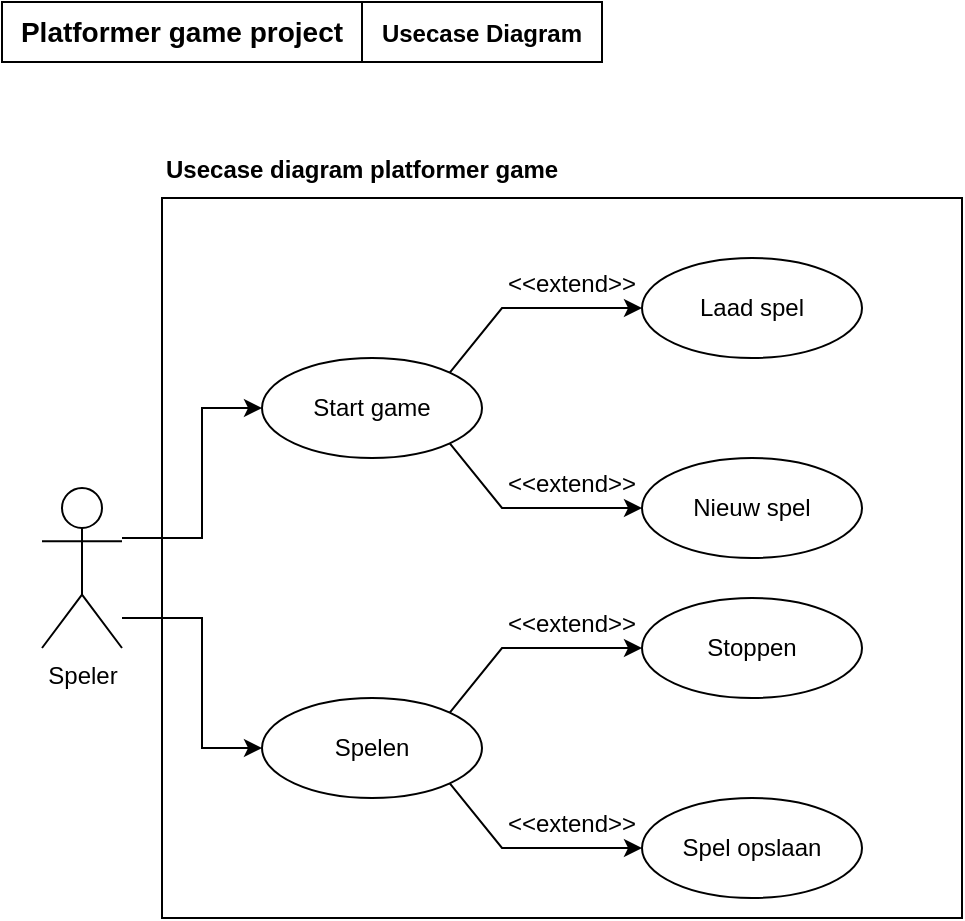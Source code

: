 <mxfile version="24.8.4" pages="2">
  <diagram name="UsecaseDiagram" id="0C-8UkO5QC9ZyL5Qz3lh">
    <mxGraphModel dx="1290" dy="2903" grid="1" gridSize="10" guides="1" tooltips="1" connect="1" arrows="1" fold="1" page="1" pageScale="1" pageWidth="827" pageHeight="1169" math="0" shadow="0">
      <root>
        <mxCell id="0" />
        <mxCell id="1" parent="0" />
        <mxCell id="J6PQFJ2LPzravVnVTxm_-1" value="" style="rounded=0;whiteSpace=wrap;html=1;" vertex="1" parent="1">
          <mxGeometry x="80" y="-2240" width="400" height="360" as="geometry" />
        </mxCell>
        <mxCell id="J6PQFJ2LPzravVnVTxm_-75" style="edgeStyle=orthogonalEdgeStyle;rounded=0;orthogonalLoop=1;jettySize=auto;html=1;entryX=0;entryY=0.5;entryDx=0;entryDy=0;" edge="1" parent="1" source="J6PQFJ2LPzravVnVTxm_-6" target="J6PQFJ2LPzravVnVTxm_-59">
          <mxGeometry relative="1" as="geometry">
            <Array as="points">
              <mxPoint x="100" y="-2070" />
              <mxPoint x="100" y="-2135" />
            </Array>
          </mxGeometry>
        </mxCell>
        <mxCell id="J6PQFJ2LPzravVnVTxm_-76" style="edgeStyle=orthogonalEdgeStyle;rounded=0;orthogonalLoop=1;jettySize=auto;html=1;entryX=0;entryY=0.5;entryDx=0;entryDy=0;" edge="1" parent="1" source="J6PQFJ2LPzravVnVTxm_-6" target="J6PQFJ2LPzravVnVTxm_-60">
          <mxGeometry relative="1" as="geometry">
            <Array as="points">
              <mxPoint x="100" y="-2030" />
              <mxPoint x="100" y="-1965" />
            </Array>
          </mxGeometry>
        </mxCell>
        <mxCell id="J6PQFJ2LPzravVnVTxm_-6" value="Speler" style="shape=umlActor;verticalLabelPosition=bottom;verticalAlign=top;html=1;outlineConnect=0;" vertex="1" parent="1">
          <mxGeometry x="20" y="-2095" width="40" height="80" as="geometry" />
        </mxCell>
        <mxCell id="J6PQFJ2LPzravVnVTxm_-52" value="Platformer game project" style="text;html=1;align=center;verticalAlign=middle;whiteSpace=wrap;rounded=0;fontStyle=1;fontSize=14;fillColor=default;strokeColor=default;perimeterSpacing=0;" vertex="1" parent="1">
          <mxGeometry y="-2338" width="180" height="30" as="geometry" />
        </mxCell>
        <mxCell id="J6PQFJ2LPzravVnVTxm_-53" value="&lt;font style=&quot;font-size: 12px;&quot;&gt;Usecase Diagram&lt;/font&gt;" style="text;html=1;align=center;verticalAlign=middle;whiteSpace=wrap;rounded=0;fontStyle=1;fontSize=14;fillColor=default;strokeColor=default;" vertex="1" parent="1">
          <mxGeometry x="180" y="-2338" width="120" height="30" as="geometry" />
        </mxCell>
        <mxCell id="J6PQFJ2LPzravVnVTxm_-54" value="&lt;font style=&quot;font-size: 12px;&quot;&gt;Usecase diagram platformer game&lt;/font&gt;" style="text;html=1;align=left;verticalAlign=middle;whiteSpace=wrap;rounded=0;fontStyle=1;fontSize=14;" vertex="1" parent="1">
          <mxGeometry x="80" y="-2270" width="300" height="30" as="geometry" />
        </mxCell>
        <mxCell id="J6PQFJ2LPzravVnVTxm_-58" value="&amp;lt;&amp;lt;extend&amp;gt;&amp;gt;" style="text;html=1;align=center;verticalAlign=middle;whiteSpace=wrap;rounded=0;" vertex="1" parent="1">
          <mxGeometry x="260" y="-2210" width="50" height="25" as="geometry" />
        </mxCell>
        <mxCell id="J6PQFJ2LPzravVnVTxm_-68" style="rounded=0;orthogonalLoop=1;jettySize=auto;html=1;exitX=1;exitY=1;exitDx=0;exitDy=0;entryX=0;entryY=0.5;entryDx=0;entryDy=0;" edge="1" parent="1" source="J6PQFJ2LPzravVnVTxm_-59" target="J6PQFJ2LPzravVnVTxm_-64">
          <mxGeometry relative="1" as="geometry">
            <Array as="points">
              <mxPoint x="250" y="-2085" />
            </Array>
          </mxGeometry>
        </mxCell>
        <mxCell id="J6PQFJ2LPzravVnVTxm_-69" style="rounded=0;orthogonalLoop=1;jettySize=auto;html=1;exitX=1;exitY=0;exitDx=0;exitDy=0;entryX=0;entryY=0.5;entryDx=0;entryDy=0;" edge="1" parent="1" source="J6PQFJ2LPzravVnVTxm_-59" target="J6PQFJ2LPzravVnVTxm_-63">
          <mxGeometry relative="1" as="geometry">
            <Array as="points">
              <mxPoint x="250" y="-2185" />
            </Array>
          </mxGeometry>
        </mxCell>
        <mxCell id="J6PQFJ2LPzravVnVTxm_-59" value="Start game" style="ellipse;whiteSpace=wrap;html=1;" vertex="1" parent="1">
          <mxGeometry x="130" y="-2160" width="110" height="50" as="geometry" />
        </mxCell>
        <mxCell id="J6PQFJ2LPzravVnVTxm_-70" style="rounded=0;orthogonalLoop=1;jettySize=auto;html=1;exitX=1;exitY=1;exitDx=0;exitDy=0;entryX=0;entryY=0.5;entryDx=0;entryDy=0;" edge="1" parent="1" source="J6PQFJ2LPzravVnVTxm_-60" target="J6PQFJ2LPzravVnVTxm_-65">
          <mxGeometry relative="1" as="geometry">
            <Array as="points">
              <mxPoint x="250" y="-1915" />
            </Array>
          </mxGeometry>
        </mxCell>
        <mxCell id="J6PQFJ2LPzravVnVTxm_-71" style="rounded=0;orthogonalLoop=1;jettySize=auto;html=1;exitX=1;exitY=0;exitDx=0;exitDy=0;entryX=0;entryY=0.5;entryDx=0;entryDy=0;" edge="1" parent="1" source="J6PQFJ2LPzravVnVTxm_-60" target="J6PQFJ2LPzravVnVTxm_-62">
          <mxGeometry relative="1" as="geometry">
            <Array as="points">
              <mxPoint x="250" y="-2015" />
            </Array>
          </mxGeometry>
        </mxCell>
        <mxCell id="J6PQFJ2LPzravVnVTxm_-60" value="Spelen" style="ellipse;whiteSpace=wrap;html=1;" vertex="1" parent="1">
          <mxGeometry x="130" y="-1990" width="110" height="50" as="geometry" />
        </mxCell>
        <mxCell id="J6PQFJ2LPzravVnVTxm_-62" value="Stoppen" style="ellipse;whiteSpace=wrap;html=1;" vertex="1" parent="1">
          <mxGeometry x="320" y="-2040" width="110" height="50" as="geometry" />
        </mxCell>
        <mxCell id="J6PQFJ2LPzravVnVTxm_-63" value="Laad spel" style="ellipse;whiteSpace=wrap;html=1;" vertex="1" parent="1">
          <mxGeometry x="320" y="-2210" width="110" height="50" as="geometry" />
        </mxCell>
        <mxCell id="J6PQFJ2LPzravVnVTxm_-64" value="Nieuw spel" style="ellipse;whiteSpace=wrap;html=1;" vertex="1" parent="1">
          <mxGeometry x="320" y="-2110" width="110" height="50" as="geometry" />
        </mxCell>
        <mxCell id="J6PQFJ2LPzravVnVTxm_-65" value="Spel opslaan" style="ellipse;whiteSpace=wrap;html=1;" vertex="1" parent="1">
          <mxGeometry x="320" y="-1940" width="110" height="50" as="geometry" />
        </mxCell>
        <mxCell id="J6PQFJ2LPzravVnVTxm_-72" value="&amp;lt;&amp;lt;extend&amp;gt;&amp;gt;" style="text;html=1;align=center;verticalAlign=middle;whiteSpace=wrap;rounded=0;" vertex="1" parent="1">
          <mxGeometry x="260" y="-2110" width="50" height="25" as="geometry" />
        </mxCell>
        <mxCell id="J6PQFJ2LPzravVnVTxm_-73" value="&amp;lt;&amp;lt;extend&amp;gt;&amp;gt;" style="text;html=1;align=center;verticalAlign=middle;whiteSpace=wrap;rounded=0;" vertex="1" parent="1">
          <mxGeometry x="260" y="-2040" width="50" height="25" as="geometry" />
        </mxCell>
        <mxCell id="J6PQFJ2LPzravVnVTxm_-74" value="&amp;lt;&amp;lt;extend&amp;gt;&amp;gt;" style="text;html=1;align=center;verticalAlign=middle;whiteSpace=wrap;rounded=0;" vertex="1" parent="1">
          <mxGeometry x="260" y="-1940" width="50" height="25" as="geometry" />
        </mxCell>
      </root>
    </mxGraphModel>
  </diagram>
  <diagram id="g_li9Dois_ekMk0s-3rs" name="Pagina-2">
    <mxGraphModel dx="223" dy="-604" grid="1" gridSize="10" guides="1" tooltips="1" connect="1" arrows="1" fold="1" page="1" pageScale="1" pageWidth="827" pageHeight="1169" math="0" shadow="0">
      <root>
        <mxCell id="0" />
        <mxCell id="1" parent="0" />
        <mxCell id="teiZ0FNp1XoXy33c_cTM-1" value="Speler" style="swimlane;whiteSpace=wrap;html=1;resizable=1;collapsible=0;fillColor=#97D077;" vertex="1" parent="1">
          <mxGeometry x="880" y="1280" width="240" height="740" as="geometry" />
        </mxCell>
        <mxCell id="teiZ0FNp1XoXy33c_cTM-2" style="edgeStyle=orthogonalEdgeStyle;rounded=0;orthogonalLoop=1;jettySize=auto;html=1;exitX=0.5;exitY=1;exitDx=0;exitDy=0;entryX=0.5;entryY=0;entryDx=0;entryDy=0;" edge="1" parent="teiZ0FNp1XoXy33c_cTM-1" source="teiZ0FNp1XoXy33c_cTM-3" target="teiZ0FNp1XoXy33c_cTM-4">
          <mxGeometry relative="1" as="geometry" />
        </mxCell>
        <mxCell id="teiZ0FNp1XoXy33c_cTM-3" value="" style="ellipse;shape=startState;fillColor=#000000;strokeColor=none;" vertex="1" parent="teiZ0FNp1XoXy33c_cTM-1">
          <mxGeometry x="85" y="30" width="30" height="30" as="geometry" />
        </mxCell>
        <mxCell id="teiZ0FNp1XoXy33c_cTM-4" value="Spel starten" style="" vertex="1" parent="teiZ0FNp1XoXy33c_cTM-1">
          <mxGeometry x="40" y="80" width="120" height="30" as="geometry" />
        </mxCell>
        <mxCell id="teiZ0FNp1XoXy33c_cTM-124" style="edgeStyle=orthogonalEdgeStyle;rounded=0;orthogonalLoop=1;jettySize=auto;html=1;exitX=0.5;exitY=1;exitDx=0;exitDy=0;entryX=0.5;entryY=0;entryDx=0;entryDy=0;" edge="1" parent="teiZ0FNp1XoXy33c_cTM-1" source="teiZ0FNp1XoXy33c_cTM-87" target="teiZ0FNp1XoXy33c_cTM-99">
          <mxGeometry relative="1" as="geometry" />
        </mxCell>
        <mxCell id="teiZ0FNp1XoXy33c_cTM-87" value="Kies &#xa;continue playing" style="" vertex="1" parent="teiZ0FNp1XoXy33c_cTM-1">
          <mxGeometry x="10" y="370" width="100" height="40" as="geometry" />
        </mxCell>
        <mxCell id="teiZ0FNp1XoXy33c_cTM-125" style="edgeStyle=orthogonalEdgeStyle;rounded=0;orthogonalLoop=1;jettySize=auto;html=1;exitX=0.5;exitY=1;exitDx=0;exitDy=0;entryX=0.5;entryY=0;entryDx=0;entryDy=0;" edge="1" parent="teiZ0FNp1XoXy33c_cTM-1" source="teiZ0FNp1XoXy33c_cTM-88" target="teiZ0FNp1XoXy33c_cTM-123">
          <mxGeometry relative="1" as="geometry" />
        </mxCell>
        <mxCell id="teiZ0FNp1XoXy33c_cTM-88" value="Kies new game" style="" vertex="1" parent="teiZ0FNp1XoXy33c_cTM-1">
          <mxGeometry x="130" y="370" width="100" height="40" as="geometry" />
        </mxCell>
        <mxCell id="teiZ0FNp1XoXy33c_cTM-130" style="edgeStyle=orthogonalEdgeStyle;rounded=0;orthogonalLoop=1;jettySize=auto;html=1;exitX=0.5;exitY=1;exitDx=0;exitDy=0;entryX=0.5;entryY=0;entryDx=0;entryDy=0;" edge="1" parent="teiZ0FNp1XoXy33c_cTM-1" source="teiZ0FNp1XoXy33c_cTM-89" target="teiZ0FNp1XoXy33c_cTM-90">
          <mxGeometry relative="1" as="geometry" />
        </mxCell>
        <mxCell id="teiZ0FNp1XoXy33c_cTM-89" value="Speel" style="" vertex="1" parent="teiZ0FNp1XoXy33c_cTM-1">
          <mxGeometry x="60" y="540" width="120" height="30" as="geometry" />
        </mxCell>
        <mxCell id="teiZ0FNp1XoXy33c_cTM-90" value="Stop spel" style="" vertex="1" parent="teiZ0FNp1XoXy33c_cTM-1">
          <mxGeometry x="60" y="590" width="120" height="30" as="geometry" />
        </mxCell>
        <mxCell id="teiZ0FNp1XoXy33c_cTM-127" style="edgeStyle=orthogonalEdgeStyle;rounded=0;orthogonalLoop=1;jettySize=auto;html=1;exitX=0.5;exitY=1;exitDx=0;exitDy=0;entryX=0.25;entryY=0;entryDx=0;entryDy=0;" edge="1" parent="teiZ0FNp1XoXy33c_cTM-1" source="teiZ0FNp1XoXy33c_cTM-99" target="teiZ0FNp1XoXy33c_cTM-126">
          <mxGeometry relative="1" as="geometry" />
        </mxCell>
        <mxCell id="teiZ0FNp1XoXy33c_cTM-99" value="Laad opgeslagen &#xa;level" style="" vertex="1" parent="teiZ0FNp1XoXy33c_cTM-1">
          <mxGeometry x="10" y="430" width="100" height="40" as="geometry" />
        </mxCell>
        <mxCell id="teiZ0FNp1XoXy33c_cTM-128" style="edgeStyle=orthogonalEdgeStyle;rounded=0;orthogonalLoop=1;jettySize=auto;html=1;exitX=0.5;exitY=1;exitDx=0;exitDy=0;entryX=0.75;entryY=0;entryDx=0;entryDy=0;" edge="1" parent="teiZ0FNp1XoXy33c_cTM-1" source="teiZ0FNp1XoXy33c_cTM-123" target="teiZ0FNp1XoXy33c_cTM-126">
          <mxGeometry relative="1" as="geometry" />
        </mxCell>
        <mxCell id="teiZ0FNp1XoXy33c_cTM-123" value="Laad eerste level" style="" vertex="1" parent="teiZ0FNp1XoXy33c_cTM-1">
          <mxGeometry x="130" y="430" width="100" height="40" as="geometry" />
        </mxCell>
        <mxCell id="teiZ0FNp1XoXy33c_cTM-129" style="edgeStyle=orthogonalEdgeStyle;rounded=0;orthogonalLoop=1;jettySize=auto;html=1;exitX=0.5;exitY=1;exitDx=0;exitDy=0;entryX=0.5;entryY=0;entryDx=0;entryDy=0;" edge="1" parent="teiZ0FNp1XoXy33c_cTM-1" source="teiZ0FNp1XoXy33c_cTM-126" target="teiZ0FNp1XoXy33c_cTM-89">
          <mxGeometry relative="1" as="geometry" />
        </mxCell>
        <mxCell id="teiZ0FNp1XoXy33c_cTM-126" value="" style="rounded=0;whiteSpace=wrap;html=1;fillColor=#000000;" vertex="1" parent="teiZ0FNp1XoXy33c_cTM-1">
          <mxGeometry x="60" y="510" width="120" height="10" as="geometry" />
        </mxCell>
        <mxCell id="teiZ0FNp1XoXy33c_cTM-133" style="edgeStyle=orthogonalEdgeStyle;rounded=0;orthogonalLoop=1;jettySize=auto;html=1;exitX=0.5;exitY=1;exitDx=0;exitDy=0;entryX=0.5;entryY=0;entryDx=0;entryDy=0;" edge="1" parent="teiZ0FNp1XoXy33c_cTM-1" source="teiZ0FNp1XoXy33c_cTM-131" target="teiZ0FNp1XoXy33c_cTM-65">
          <mxGeometry relative="1" as="geometry" />
        </mxCell>
        <mxCell id="teiZ0FNp1XoXy33c_cTM-131" value="Sla spel gegevens op" style="" vertex="1" parent="teiZ0FNp1XoXy33c_cTM-1">
          <mxGeometry x="301" y="630" width="120" height="30" as="geometry" />
        </mxCell>
        <mxCell id="teiZ0FNp1XoXy33c_cTM-65" value="" style="ellipse;shape=startState;fillColor=#000000;strokeColor=none;" vertex="1" parent="teiZ0FNp1XoXy33c_cTM-1">
          <mxGeometry x="346" y="690" width="30" height="30" as="geometry" />
        </mxCell>
        <mxCell id="teiZ0FNp1XoXy33c_cTM-132" style="edgeStyle=orthogonalEdgeStyle;rounded=0;orthogonalLoop=1;jettySize=auto;html=1;exitX=1;exitY=0.5;exitDx=0;exitDy=0;entryX=0.5;entryY=0;entryDx=0;entryDy=0;" edge="1" parent="teiZ0FNp1XoXy33c_cTM-1" source="teiZ0FNp1XoXy33c_cTM-90" target="teiZ0FNp1XoXy33c_cTM-131">
          <mxGeometry relative="1" as="geometry" />
        </mxCell>
        <mxCell id="teiZ0FNp1XoXy33c_cTM-74" value="&lt;font color=&quot;#000000&quot;&gt;Spel&lt;/font&gt;" style="swimlane;whiteSpace=wrap;html=1;resizable=1;collapsible=0;fillColor=#97D077;strokeColor=#000000;fontColor=#ffffff;" vertex="1" parent="1">
          <mxGeometry x="1121" y="1280" width="240" height="740" as="geometry" />
        </mxCell>
        <mxCell id="teiZ0FNp1XoXy33c_cTM-113" style="edgeStyle=orthogonalEdgeStyle;rounded=0;orthogonalLoop=1;jettySize=auto;html=1;exitX=1;exitY=0.5;exitDx=0;exitDy=0;entryX=0.5;entryY=0;entryDx=0;entryDy=0;" edge="1" parent="teiZ0FNp1XoXy33c_cTM-74" source="teiZ0FNp1XoXy33c_cTM-75" target="teiZ0FNp1XoXy33c_cTM-19">
          <mxGeometry relative="1" as="geometry" />
        </mxCell>
        <mxCell id="teiZ0FNp1XoXy33c_cTM-119" style="edgeStyle=orthogonalEdgeStyle;rounded=0;orthogonalLoop=1;jettySize=auto;html=1;exitX=0.5;exitY=1;exitDx=0;exitDy=0;entryX=0.25;entryY=0;entryDx=0;entryDy=0;" edge="1" parent="teiZ0FNp1XoXy33c_cTM-74" source="teiZ0FNp1XoXy33c_cTM-75" target="teiZ0FNp1XoXy33c_cTM-114">
          <mxGeometry relative="1" as="geometry">
            <Array as="points">
              <mxPoint x="93" y="160" />
              <mxPoint x="37" y="160" />
            </Array>
          </mxGeometry>
        </mxCell>
        <mxCell id="teiZ0FNp1XoXy33c_cTM-75" value="Toon Startscherm" style="" vertex="1" parent="teiZ0FNp1XoXy33c_cTM-74">
          <mxGeometry x="32.5" y="116" width="120" height="30" as="geometry" />
        </mxCell>
        <mxCell id="teiZ0FNp1XoXy33c_cTM-115" style="edgeStyle=orthogonalEdgeStyle;rounded=0;orthogonalLoop=1;jettySize=auto;html=1;exitX=0.5;exitY=1;exitDx=0;exitDy=0;entryX=0.5;entryY=0;entryDx=0;entryDy=0;" edge="1" parent="teiZ0FNp1XoXy33c_cTM-74" source="teiZ0FNp1XoXy33c_cTM-19" target="teiZ0FNp1XoXy33c_cTM-104">
          <mxGeometry relative="1" as="geometry" />
        </mxCell>
        <mxCell id="teiZ0FNp1XoXy33c_cTM-117" style="edgeStyle=orthogonalEdgeStyle;rounded=0;orthogonalLoop=1;jettySize=auto;html=1;exitX=0;exitY=0.5;exitDx=0;exitDy=0;entryX=0.75;entryY=0;entryDx=0;entryDy=0;" edge="1" parent="teiZ0FNp1XoXy33c_cTM-74" source="teiZ0FNp1XoXy33c_cTM-19" target="teiZ0FNp1XoXy33c_cTM-114">
          <mxGeometry relative="1" as="geometry" />
        </mxCell>
        <mxCell id="teiZ0FNp1XoXy33c_cTM-19" value="Haal &#xa;opgeslagen &#xa;spel gegeven &#xa;op" style="rhombus;fillColor=default;strokeColor=default;shadow=0;fontSize=11;" vertex="1" parent="teiZ0FNp1XoXy33c_cTM-74">
          <mxGeometry x="127.5" y="150" width="110" height="80" as="geometry" />
        </mxCell>
        <mxCell id="teiZ0FNp1XoXy33c_cTM-135" style="edgeStyle=orthogonalEdgeStyle;rounded=0;orthogonalLoop=1;jettySize=auto;html=1;exitX=0.5;exitY=1;exitDx=0;exitDy=0;entryX=0.75;entryY=0;entryDx=0;entryDy=0;" edge="1" parent="teiZ0FNp1XoXy33c_cTM-74" source="teiZ0FNp1XoXy33c_cTM-104" target="teiZ0FNp1XoXy33c_cTM-9">
          <mxGeometry relative="1" as="geometry">
            <Array as="points">
              <mxPoint x="149" y="290" />
              <mxPoint x="149" y="310" />
              <mxPoint x="150" y="310" />
            </Array>
          </mxGeometry>
        </mxCell>
        <mxCell id="teiZ0FNp1XoXy33c_cTM-104" value="Toon &#xa;continue playing" style="" vertex="1" parent="teiZ0FNp1XoXy33c_cTM-74">
          <mxGeometry x="132.5" y="250" width="100" height="39.5" as="geometry" />
        </mxCell>
        <mxCell id="teiZ0FNp1XoXy33c_cTM-134" style="edgeStyle=orthogonalEdgeStyle;rounded=0;orthogonalLoop=1;jettySize=auto;html=1;exitX=0.5;exitY=1;exitDx=0;exitDy=0;entryX=0.25;entryY=0;entryDx=0;entryDy=0;" edge="1" parent="teiZ0FNp1XoXy33c_cTM-74" source="teiZ0FNp1XoXy33c_cTM-105" target="teiZ0FNp1XoXy33c_cTM-9">
          <mxGeometry relative="1" as="geometry" />
        </mxCell>
        <mxCell id="teiZ0FNp1XoXy33c_cTM-105" value="Toon &#xa;new game" style="" vertex="1" parent="teiZ0FNp1XoXy33c_cTM-74">
          <mxGeometry x="12.5" y="250" width="100" height="39" as="geometry" />
        </mxCell>
        <mxCell id="teiZ0FNp1XoXy33c_cTM-9" value="" style="rounded=0;whiteSpace=wrap;html=1;fillColor=#000000;" vertex="1" parent="teiZ0FNp1XoXy33c_cTM-74">
          <mxGeometry x="60" y="314" width="120" height="10" as="geometry" />
        </mxCell>
        <mxCell id="teiZ0FNp1XoXy33c_cTM-120" style="edgeStyle=orthogonalEdgeStyle;rounded=0;orthogonalLoop=1;jettySize=auto;html=1;exitX=0.5;exitY=1;exitDx=0;exitDy=0;entryX=0.5;entryY=0;entryDx=0;entryDy=0;" edge="1" parent="teiZ0FNp1XoXy33c_cTM-74" source="teiZ0FNp1XoXy33c_cTM-114" target="teiZ0FNp1XoXy33c_cTM-105">
          <mxGeometry relative="1" as="geometry" />
        </mxCell>
        <mxCell id="teiZ0FNp1XoXy33c_cTM-114" value="" style="rounded=0;whiteSpace=wrap;html=1;fillColor=#000000;" vertex="1" parent="teiZ0FNp1XoXy33c_cTM-74">
          <mxGeometry x="12.5" y="220" width="97.5" height="10" as="geometry" />
        </mxCell>
        <mxCell id="teiZ0FNp1XoXy33c_cTM-136" value="&lt;font style=&quot;font-size: 10px;&quot;&gt;Geen&amp;nbsp;&lt;/font&gt;&lt;div&gt;&lt;font style=&quot;font-size: 10px;&quot;&gt;gegevens&lt;/font&gt;&lt;/div&gt;" style="text;html=1;align=center;verticalAlign=middle;resizable=0;points=[];autosize=1;strokeColor=none;fillColor=none;" vertex="1" parent="teiZ0FNp1XoXy33c_cTM-74">
          <mxGeometry x="79" y="150" width="70" height="40" as="geometry" />
        </mxCell>
        <mxCell id="teiZ0FNp1XoXy33c_cTM-138" value="&lt;font style=&quot;font-size: 10px;&quot;&gt;Wel&amp;nbsp;&lt;/font&gt;&lt;div&gt;&lt;font style=&quot;font-size: 10px;&quot;&gt;gegevens&lt;/font&gt;&lt;/div&gt;" style="text;html=1;align=center;verticalAlign=middle;resizable=0;points=[];autosize=1;strokeColor=none;fillColor=none;" vertex="1" parent="teiZ0FNp1XoXy33c_cTM-74">
          <mxGeometry x="119.5" y="210" width="70" height="40" as="geometry" />
        </mxCell>
        <mxCell id="teiZ0FNp1XoXy33c_cTM-80" value="&lt;font style=&quot;font-size: 12px;&quot;&gt;Activity diagram&amp;nbsp;&lt;/font&gt;" style="text;html=1;align=left;verticalAlign=middle;whiteSpace=wrap;rounded=0;fontStyle=1;fontSize=14;" vertex="1" parent="1">
          <mxGeometry x="880" y="1250" width="300" height="30" as="geometry" />
        </mxCell>
        <mxCell id="teiZ0FNp1XoXy33c_cTM-86" style="edgeStyle=orthogonalEdgeStyle;rounded=0;orthogonalLoop=1;jettySize=auto;html=1;exitX=1;exitY=0.5;exitDx=0;exitDy=0;entryX=0.5;entryY=0;entryDx=0;entryDy=0;" edge="1" parent="1" source="teiZ0FNp1XoXy33c_cTM-4" target="teiZ0FNp1XoXy33c_cTM-75">
          <mxGeometry relative="1" as="geometry" />
        </mxCell>
        <mxCell id="teiZ0FNp1XoXy33c_cTM-121" style="edgeStyle=orthogonalEdgeStyle;rounded=0;orthogonalLoop=1;jettySize=auto;html=1;exitX=0.25;exitY=1;exitDx=0;exitDy=0;entryX=0.5;entryY=0;entryDx=0;entryDy=0;" edge="1" parent="1" source="teiZ0FNp1XoXy33c_cTM-9" target="teiZ0FNp1XoXy33c_cTM-87">
          <mxGeometry relative="1" as="geometry">
            <Array as="points">
              <mxPoint x="1214" y="1604" />
              <mxPoint x="1214" y="1620" />
              <mxPoint x="940" y="1620" />
            </Array>
          </mxGeometry>
        </mxCell>
        <mxCell id="teiZ0FNp1XoXy33c_cTM-122" style="edgeStyle=orthogonalEdgeStyle;rounded=0;orthogonalLoop=1;jettySize=auto;html=1;exitX=0.75;exitY=1;exitDx=0;exitDy=0;entryX=0.5;entryY=0;entryDx=0;entryDy=0;" edge="1" parent="1" source="teiZ0FNp1XoXy33c_cTM-9" target="teiZ0FNp1XoXy33c_cTM-88">
          <mxGeometry relative="1" as="geometry">
            <Array as="points">
              <mxPoint x="1271" y="1630" />
              <mxPoint x="1060" y="1630" />
            </Array>
          </mxGeometry>
        </mxCell>
      </root>
    </mxGraphModel>
  </diagram>
</mxfile>
